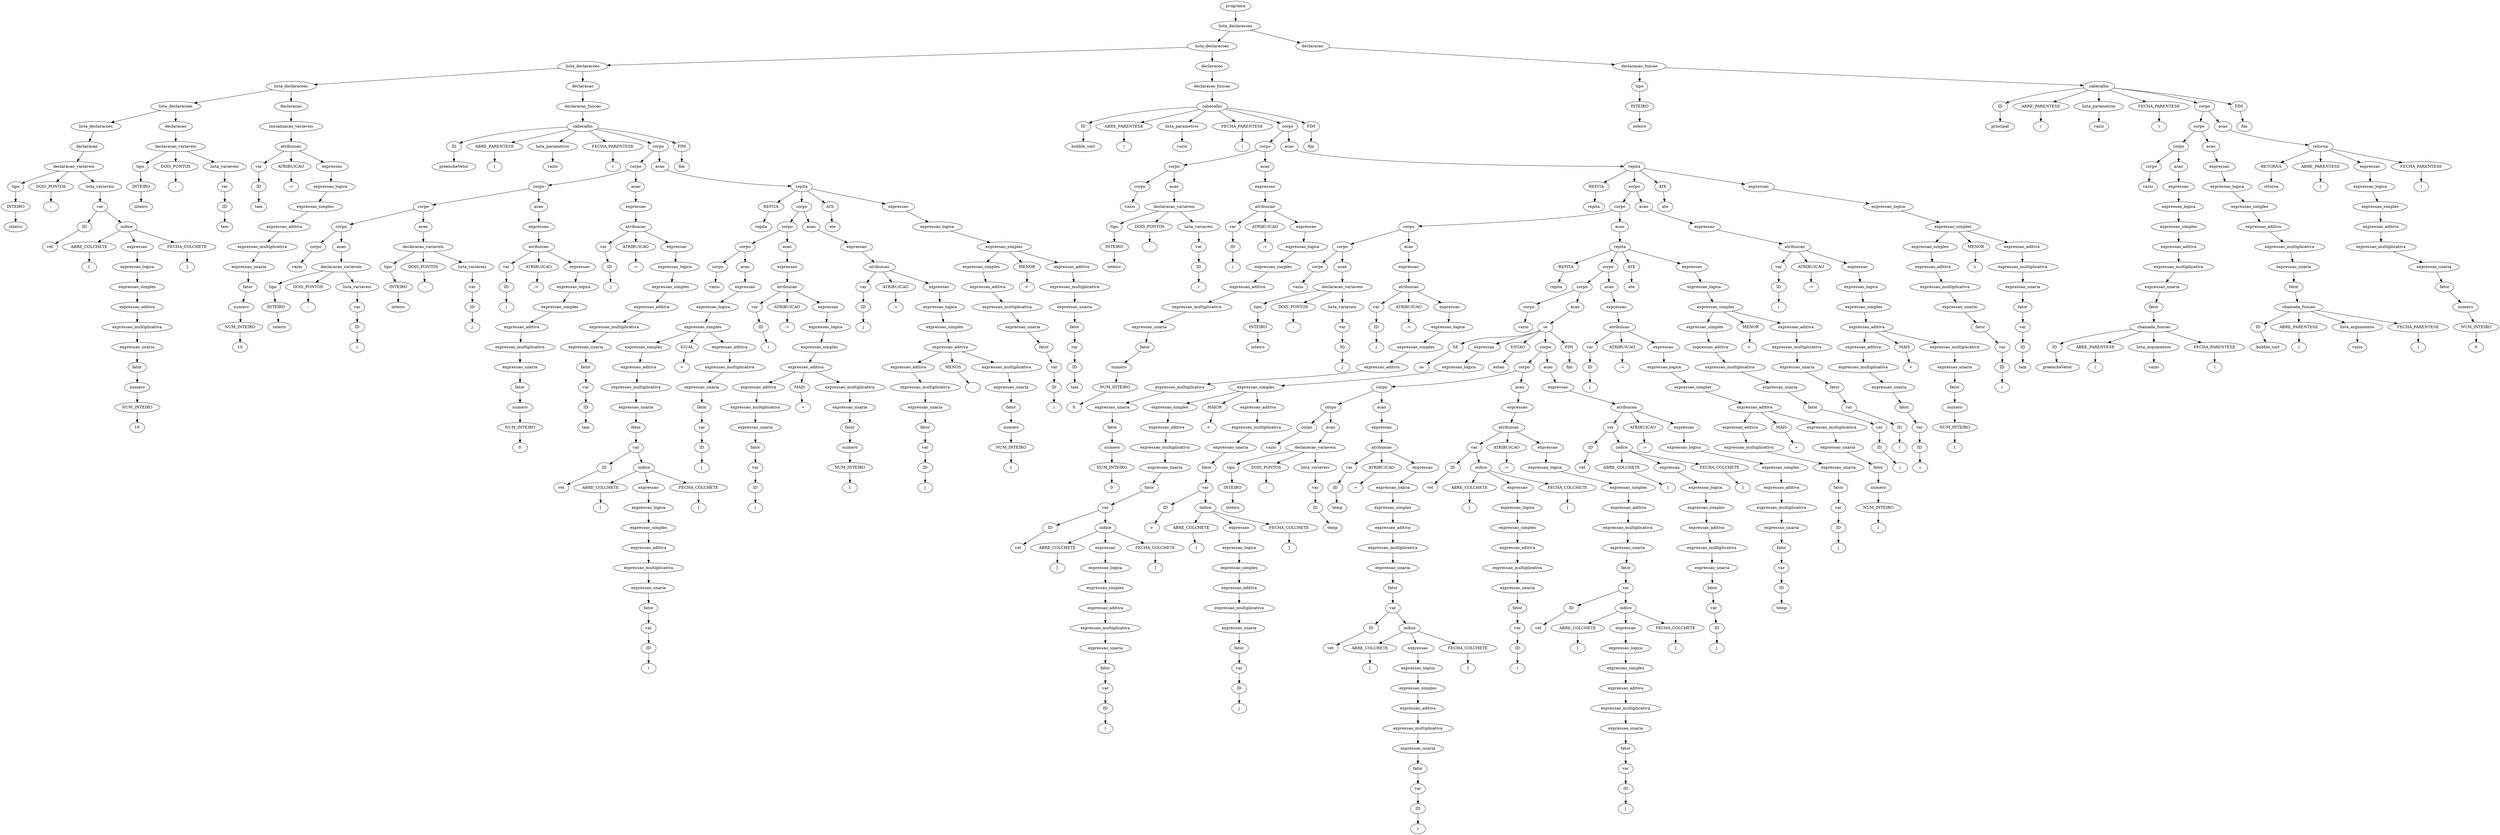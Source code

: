 digraph Tree {
    node [shape=ellipse];
	714 [label="programa"];
	714 -> 713;
	713 [label="lista_declaracoes"];
	713 -> 639;
	639 [label="lista_declaracoes"];
	639 -> 257;
	257 [label="lista_declaracoes"];
	257 -> 57;
	57 [label="lista_declaracoes"];
	57 -> 38;
	38 [label="lista_declaracoes"];
	38 -> 26;
	26 [label="lista_declaracoes"];
	26 -> 25;
	25 [label="declaracao"];
	25 -> 22;
	22 [label="declaracao_variaveis"];
	22 -> 0;
	0 [label="tipo"];
	0 -> 1;
	1 [label="INTEIRO"];
	1 -> 2;
	2 [label="inteiro"];
	22 -> 23;
	23 [label="DOIS_PONTOS"];
	23 -> 24;
	24 [label=":"];
	22 -> 21;
	21 [label="lista_variaveis"];
	21 -> 18;
	18 [label="var"];
	18 -> 19;
	19 [label="ID"];
	19 -> 20;
	20 [label="vet"];
	18 -> 13;
	13 [label="indice"];
	13 -> 16;
	16 [label="ABRE_COLCHETE"];
	16 -> 17;
	17 [label="["];
	13 -> 12;
	12 [label="expressao"];
	12 -> 11;
	11 [label="expressao_logica"];
	11 -> 10;
	10 [label="expressao_simples"];
	10 -> 9;
	9 [label="expressao_aditiva"];
	9 -> 8;
	8 [label="expressao_multiplicativa"];
	8 -> 7;
	7 [label="expressao_unaria"];
	7 -> 6;
	6 [label="fator"];
	6 -> 3;
	3 [label="numero"];
	3 -> 4;
	4 [label="NUM_INTEIRO"];
	4 -> 5;
	5 [label="10"];
	13 -> 14;
	14 [label="FECHA_COLCHETE"];
	14 -> 15;
	15 [label="]"];
	38 -> 37;
	37 [label="declaracao"];
	37 -> 34;
	34 [label="declaracao_variaveis"];
	34 -> 27;
	27 [label="tipo"];
	27 -> 28;
	28 [label="INTEIRO"];
	28 -> 29;
	29 [label="inteiro"];
	34 -> 35;
	35 [label="DOIS_PONTOS"];
	35 -> 36;
	36 [label=":"];
	34 -> 33;
	33 [label="lista_variaveis"];
	33 -> 30;
	30 [label="var"];
	30 -> 31;
	31 [label="ID"];
	31 -> 32;
	32 [label="tam"];
	57 -> 56;
	56 [label="declaracao"];
	56 -> 55;
	55 [label="inicializacao_variaveis"];
	55 -> 52;
	52 [label="atribuicao"];
	52 -> 39;
	39 [label="var"];
	39 -> 40;
	40 [label="ID"];
	40 -> 41;
	41 [label="tam"];
	52 -> 53;
	53 [label="ATRIBUICAO"];
	53 -> 54;
	54 [label=":="];
	52 -> 51;
	51 [label="expressao"];
	51 -> 50;
	50 [label="expressao_logica"];
	50 -> 49;
	49 [label="expressao_simples"];
	49 -> 48;
	48 [label="expressao_aditiva"];
	48 -> 47;
	47 [label="expressao_multiplicativa"];
	47 -> 46;
	46 [label="expressao_unaria"];
	46 -> 45;
	45 [label="fator"];
	45 -> 42;
	42 [label="numero"];
	42 -> 43;
	43 [label="NUM_INTEIRO"];
	43 -> 44;
	44 [label="10"];
	257 -> 256;
	256 [label="declaracao"];
	256 -> 255;
	255 [label="declaracao_funcao"];
	255 -> 246;
	246 [label="cabecalho"];
	246 -> 253;
	253 [label="ID"];
	253 -> 254;
	254 [label="preencheVetor"];
	246 -> 251;
	251 [label="ABRE_PARENTESE"];
	251 -> 252;
	252 [label="("];
	246 -> 59;
	59 [label="lista_parametros"];
	59 -> 58;
	58 [label="vazio"];
	246 -> 249;
	249 [label="FECHA_PARENTESE"];
	249 -> 250;
	250 [label=")"];
	246 -> 245;
	245 [label="corpo"];
	245 -> 123;
	123 [label="corpo"];
	123 -> 104;
	104 [label="corpo"];
	104 -> 85;
	85 [label="corpo"];
	85 -> 73;
	73 [label="corpo"];
	73 -> 61;
	61 [label="corpo"];
	61 -> 60;
	60 [label="vazio"];
	73 -> 72;
	72 [label="acao"];
	72 -> 69;
	69 [label="declaracao_variaveis"];
	69 -> 62;
	62 [label="tipo"];
	62 -> 63;
	63 [label="INTEIRO"];
	63 -> 64;
	64 [label="inteiro"];
	69 -> 70;
	70 [label="DOIS_PONTOS"];
	70 -> 71;
	71 [label=":"];
	69 -> 68;
	68 [label="lista_variaveis"];
	68 -> 65;
	65 [label="var"];
	65 -> 66;
	66 [label="ID"];
	66 -> 67;
	67 [label="i"];
	85 -> 84;
	84 [label="acao"];
	84 -> 81;
	81 [label="declaracao_variaveis"];
	81 -> 74;
	74 [label="tipo"];
	74 -> 75;
	75 [label="INTEIRO"];
	75 -> 76;
	76 [label="inteiro"];
	81 -> 82;
	82 [label="DOIS_PONTOS"];
	82 -> 83;
	83 [label=":"];
	81 -> 80;
	80 [label="lista_variaveis"];
	80 -> 77;
	77 [label="var"];
	77 -> 78;
	78 [label="ID"];
	78 -> 79;
	79 [label="j"];
	104 -> 103;
	103 [label="acao"];
	103 -> 102;
	102 [label="expressao"];
	102 -> 99;
	99 [label="atribuicao"];
	99 -> 86;
	86 [label="var"];
	86 -> 87;
	87 [label="ID"];
	87 -> 88;
	88 [label="i"];
	99 -> 100;
	100 [label="ATRIBUICAO"];
	100 -> 101;
	101 [label=":="];
	99 -> 98;
	98 [label="expressao"];
	98 -> 97;
	97 [label="expressao_logica"];
	97 -> 96;
	96 [label="expressao_simples"];
	96 -> 95;
	95 [label="expressao_aditiva"];
	95 -> 94;
	94 [label="expressao_multiplicativa"];
	94 -> 93;
	93 [label="expressao_unaria"];
	93 -> 92;
	92 [label="fator"];
	92 -> 89;
	89 [label="numero"];
	89 -> 90;
	90 [label="NUM_INTEIRO"];
	90 -> 91;
	91 [label="0"];
	123 -> 122;
	122 [label="acao"];
	122 -> 121;
	121 [label="expressao"];
	121 -> 118;
	118 [label="atribuicao"];
	118 -> 105;
	105 [label="var"];
	105 -> 106;
	106 [label="ID"];
	106 -> 107;
	107 [label="j"];
	118 -> 119;
	119 [label="ATRIBUICAO"];
	119 -> 120;
	120 [label=":="];
	118 -> 117;
	117 [label="expressao"];
	117 -> 116;
	116 [label="expressao_logica"];
	116 -> 115;
	115 [label="expressao_simples"];
	115 -> 114;
	114 [label="expressao_aditiva"];
	114 -> 113;
	113 [label="expressao_multiplicativa"];
	113 -> 112;
	112 [label="expressao_unaria"];
	112 -> 111;
	111 [label="fator"];
	111 -> 108;
	108 [label="var"];
	108 -> 109;
	109 [label="ID"];
	109 -> 110;
	110 [label="tam"];
	245 -> 244;
	244 [label="acao"];
	244 -> 239;
	239 [label="repita"];
	239 -> 242;
	242 [label="REPITA"];
	242 -> 243;
	243 [label="repita"];
	239 -> 218;
	218 [label="corpo"];
	218 -> 190;
	190 [label="corpo"];
	190 -> 162;
	162 [label="corpo"];
	162 -> 125;
	125 [label="corpo"];
	125 -> 124;
	124 [label="vazio"];
	162 -> 161;
	161 [label="acao"];
	161 -> 160;
	160 [label="expressao"];
	160 -> 159;
	159 [label="expressao_logica"];
	159 -> 158;
	158 [label="expressao_simples"];
	158 -> 148;
	148 [label="expressao_simples"];
	148 -> 147;
	147 [label="expressao_aditiva"];
	147 -> 146;
	146 [label="expressao_multiplicativa"];
	146 -> 145;
	145 [label="expressao_unaria"];
	145 -> 144;
	144 [label="fator"];
	144 -> 141;
	141 [label="var"];
	141 -> 142;
	142 [label="ID"];
	142 -> 143;
	143 [label="vet"];
	141 -> 136;
	136 [label="indice"];
	136 -> 139;
	139 [label="ABRE_COLCHETE"];
	139 -> 140;
	140 [label="["];
	136 -> 135;
	135 [label="expressao"];
	135 -> 134;
	134 [label="expressao_logica"];
	134 -> 133;
	133 [label="expressao_simples"];
	133 -> 132;
	132 [label="expressao_aditiva"];
	132 -> 131;
	131 [label="expressao_multiplicativa"];
	131 -> 130;
	130 [label="expressao_unaria"];
	130 -> 129;
	129 [label="fator"];
	129 -> 126;
	126 [label="var"];
	126 -> 127;
	127 [label="ID"];
	127 -> 128;
	128 [label="i"];
	136 -> 137;
	137 [label="FECHA_COLCHETE"];
	137 -> 138;
	138 [label="]"];
	158 -> 149;
	149 [label="IGUAL"];
	149 -> 150;
	150 [label="="];
	158 -> 157;
	157 [label="expressao_aditiva"];
	157 -> 156;
	156 [label="expressao_multiplicativa"];
	156 -> 155;
	155 [label="expressao_unaria"];
	155 -> 154;
	154 [label="fator"];
	154 -> 151;
	151 [label="var"];
	151 -> 152;
	152 [label="ID"];
	152 -> 153;
	153 [label="j"];
	190 -> 189;
	189 [label="acao"];
	189 -> 188;
	188 [label="expressao"];
	188 -> 185;
	185 [label="atribuicao"];
	185 -> 163;
	163 [label="var"];
	163 -> 164;
	164 [label="ID"];
	164 -> 165;
	165 [label="i"];
	185 -> 186;
	186 [label="ATRIBUICAO"];
	186 -> 187;
	187 [label=":="];
	185 -> 184;
	184 [label="expressao"];
	184 -> 183;
	183 [label="expressao_logica"];
	183 -> 182;
	182 [label="expressao_simples"];
	182 -> 181;
	181 [label="expressao_aditiva"];
	181 -> 172;
	172 [label="expressao_aditiva"];
	172 -> 171;
	171 [label="expressao_multiplicativa"];
	171 -> 170;
	170 [label="expressao_unaria"];
	170 -> 169;
	169 [label="fator"];
	169 -> 166;
	166 [label="var"];
	166 -> 167;
	167 [label="ID"];
	167 -> 168;
	168 [label="i"];
	181 -> 173;
	173 [label="MAIS"];
	173 -> 174;
	174 [label="+"];
	181 -> 180;
	180 [label="expressao_multiplicativa"];
	180 -> 179;
	179 [label="expressao_unaria"];
	179 -> 178;
	178 [label="fator"];
	178 -> 175;
	175 [label="numero"];
	175 -> 176;
	176 [label="NUM_INTEIRO"];
	176 -> 177;
	177 [label="1"];
	218 -> 217;
	217 [label="acao"];
	217 -> 216;
	216 [label="expressao"];
	216 -> 213;
	213 [label="atribuicao"];
	213 -> 191;
	191 [label="var"];
	191 -> 192;
	192 [label="ID"];
	192 -> 193;
	193 [label="j"];
	213 -> 214;
	214 [label="ATRIBUICAO"];
	214 -> 215;
	215 [label=":="];
	213 -> 212;
	212 [label="expressao"];
	212 -> 211;
	211 [label="expressao_logica"];
	211 -> 210;
	210 [label="expressao_simples"];
	210 -> 209;
	209 [label="expressao_aditiva"];
	209 -> 200;
	200 [label="expressao_aditiva"];
	200 -> 199;
	199 [label="expressao_multiplicativa"];
	199 -> 198;
	198 [label="expressao_unaria"];
	198 -> 197;
	197 [label="fator"];
	197 -> 194;
	194 [label="var"];
	194 -> 195;
	195 [label="ID"];
	195 -> 196;
	196 [label="j"];
	209 -> 201;
	201 [label="MENOS"];
	201 -> 202;
	202 [label="-"];
	209 -> 208;
	208 [label="expressao_multiplicativa"];
	208 -> 207;
	207 [label="expressao_unaria"];
	207 -> 206;
	206 [label="fator"];
	206 -> 203;
	203 [label="numero"];
	203 -> 204;
	204 [label="NUM_INTEIRO"];
	204 -> 205;
	205 [label="1"];
	239 -> 240;
	240 [label="ATE"];
	240 -> 241;
	241 [label="ate"];
	239 -> 238;
	238 [label="expressao"];
	238 -> 237;
	237 [label="expressao_logica"];
	237 -> 236;
	236 [label="expressao_simples"];
	236 -> 226;
	226 [label="expressao_simples"];
	226 -> 225;
	225 [label="expressao_aditiva"];
	225 -> 224;
	224 [label="expressao_multiplicativa"];
	224 -> 223;
	223 [label="expressao_unaria"];
	223 -> 222;
	222 [label="fator"];
	222 -> 219;
	219 [label="var"];
	219 -> 220;
	220 [label="ID"];
	220 -> 221;
	221 [label="i"];
	236 -> 227;
	227 [label="MENOR"];
	227 -> 228;
	228 [label="<"];
	236 -> 235;
	235 [label="expressao_aditiva"];
	235 -> 234;
	234 [label="expressao_multiplicativa"];
	234 -> 233;
	233 [label="expressao_unaria"];
	233 -> 232;
	232 [label="fator"];
	232 -> 229;
	229 [label="var"];
	229 -> 230;
	230 [label="ID"];
	230 -> 231;
	231 [label="tam"];
	246 -> 247;
	247 [label="FIM"];
	247 -> 248;
	248 [label="fim"];
	639 -> 638;
	638 [label="declaracao"];
	638 -> 637;
	637 [label="declaracao_funcao"];
	637 -> 628;
	628 [label="cabecalho"];
	628 -> 635;
	635 [label="ID"];
	635 -> 636;
	636 [label="bubble_sort"];
	628 -> 633;
	633 [label="ABRE_PARENTESE"];
	633 -> 634;
	634 [label="("];
	628 -> 259;
	259 [label="lista_parametros"];
	259 -> 258;
	258 [label="vazio"];
	628 -> 631;
	631 [label="FECHA_PARENTESE"];
	631 -> 632;
	632 [label=")"];
	628 -> 627;
	627 [label="corpo"];
	627 -> 292;
	292 [label="corpo"];
	292 -> 273;
	273 [label="corpo"];
	273 -> 261;
	261 [label="corpo"];
	261 -> 260;
	260 [label="vazio"];
	273 -> 272;
	272 [label="acao"];
	272 -> 269;
	269 [label="declaracao_variaveis"];
	269 -> 262;
	262 [label="tipo"];
	262 -> 263;
	263 [label="INTEIRO"];
	263 -> 264;
	264 [label="inteiro"];
	269 -> 270;
	270 [label="DOIS_PONTOS"];
	270 -> 271;
	271 [label=":"];
	269 -> 268;
	268 [label="lista_variaveis"];
	268 -> 265;
	265 [label="var"];
	265 -> 266;
	266 [label="ID"];
	266 -> 267;
	267 [label="i"];
	292 -> 291;
	291 [label="acao"];
	291 -> 290;
	290 [label="expressao"];
	290 -> 287;
	287 [label="atribuicao"];
	287 -> 274;
	274 [label="var"];
	274 -> 275;
	275 [label="ID"];
	275 -> 276;
	276 [label="i"];
	287 -> 288;
	288 [label="ATRIBUICAO"];
	288 -> 289;
	289 [label=":="];
	287 -> 286;
	286 [label="expressao"];
	286 -> 285;
	285 [label="expressao_logica"];
	285 -> 284;
	284 [label="expressao_simples"];
	284 -> 283;
	283 [label="expressao_aditiva"];
	283 -> 282;
	282 [label="expressao_multiplicativa"];
	282 -> 281;
	281 [label="expressao_unaria"];
	281 -> 280;
	280 [label="fator"];
	280 -> 277;
	277 [label="numero"];
	277 -> 278;
	278 [label="NUM_INTEIRO"];
	278 -> 279;
	279 [label="0"];
	627 -> 626;
	626 [label="acao"];
	626 -> 621;
	621 [label="repita"];
	621 -> 624;
	624 [label="REPITA"];
	624 -> 625;
	625 [label="repita"];
	621 -> 600;
	600 [label="corpo"];
	600 -> 572;
	572 [label="corpo"];
	572 -> 325;
	325 [label="corpo"];
	325 -> 306;
	306 [label="corpo"];
	306 -> 294;
	294 [label="corpo"];
	294 -> 293;
	293 [label="vazio"];
	306 -> 305;
	305 [label="acao"];
	305 -> 302;
	302 [label="declaracao_variaveis"];
	302 -> 295;
	295 [label="tipo"];
	295 -> 296;
	296 [label="INTEIRO"];
	296 -> 297;
	297 [label="inteiro"];
	302 -> 303;
	303 [label="DOIS_PONTOS"];
	303 -> 304;
	304 [label=":"];
	302 -> 301;
	301 [label="lista_variaveis"];
	301 -> 298;
	298 [label="var"];
	298 -> 299;
	299 [label="ID"];
	299 -> 300;
	300 [label="j"];
	325 -> 324;
	324 [label="acao"];
	324 -> 323;
	323 [label="expressao"];
	323 -> 320;
	320 [label="atribuicao"];
	320 -> 307;
	307 [label="var"];
	307 -> 308;
	308 [label="ID"];
	308 -> 309;
	309 [label="j"];
	320 -> 321;
	321 [label="ATRIBUICAO"];
	321 -> 322;
	322 [label=":="];
	320 -> 319;
	319 [label="expressao"];
	319 -> 318;
	318 [label="expressao_logica"];
	318 -> 317;
	317 [label="expressao_simples"];
	317 -> 316;
	316 [label="expressao_aditiva"];
	316 -> 315;
	315 [label="expressao_multiplicativa"];
	315 -> 314;
	314 [label="expressao_unaria"];
	314 -> 313;
	313 [label="fator"];
	313 -> 310;
	310 [label="numero"];
	310 -> 311;
	311 [label="NUM_INTEIRO"];
	311 -> 312;
	312 [label="0"];
	572 -> 571;
	571 [label="acao"];
	571 -> 566;
	566 [label="repita"];
	566 -> 569;
	569 [label="REPITA"];
	569 -> 570;
	570 [label="repita"];
	566 -> 545;
	545 [label="corpo"];
	545 -> 517;
	517 [label="corpo"];
	517 -> 327;
	327 [label="corpo"];
	327 -> 326;
	326 [label="vazio"];
	517 -> 516;
	516 [label="acao"];
	516 -> 509;
	509 [label="se"];
	509 -> 514;
	514 [label="SE"];
	514 -> 515;
	515 [label="se"];
	509 -> 377;
	377 [label="expressao"];
	377 -> 376;
	376 [label="expressao_logica"];
	376 -> 375;
	375 [label="expressao_simples"];
	375 -> 350;
	350 [label="expressao_simples"];
	350 -> 349;
	349 [label="expressao_aditiva"];
	349 -> 348;
	348 [label="expressao_multiplicativa"];
	348 -> 347;
	347 [label="expressao_unaria"];
	347 -> 346;
	346 [label="fator"];
	346 -> 343;
	343 [label="var"];
	343 -> 344;
	344 [label="ID"];
	344 -> 345;
	345 [label="vet"];
	343 -> 338;
	338 [label="indice"];
	338 -> 341;
	341 [label="ABRE_COLCHETE"];
	341 -> 342;
	342 [label="["];
	338 -> 337;
	337 [label="expressao"];
	337 -> 336;
	336 [label="expressao_logica"];
	336 -> 335;
	335 [label="expressao_simples"];
	335 -> 334;
	334 [label="expressao_aditiva"];
	334 -> 333;
	333 [label="expressao_multiplicativa"];
	333 -> 332;
	332 [label="expressao_unaria"];
	332 -> 331;
	331 [label="fator"];
	331 -> 328;
	328 [label="var"];
	328 -> 329;
	329 [label="ID"];
	329 -> 330;
	330 [label="i"];
	338 -> 339;
	339 [label="FECHA_COLCHETE"];
	339 -> 340;
	340 [label="]"];
	375 -> 351;
	351 [label="MAIOR"];
	351 -> 352;
	352 [label=">"];
	375 -> 374;
	374 [label="expressao_aditiva"];
	374 -> 373;
	373 [label="expressao_multiplicativa"];
	373 -> 372;
	372 [label="expressao_unaria"];
	372 -> 371;
	371 [label="fator"];
	371 -> 368;
	368 [label="var"];
	368 -> 369;
	369 [label="ID"];
	369 -> 370;
	370 [label="v"];
	368 -> 363;
	363 [label="indice"];
	363 -> 366;
	366 [label="ABRE_COLCHETE"];
	366 -> 367;
	367 [label="["];
	363 -> 362;
	362 [label="expressao"];
	362 -> 361;
	361 [label="expressao_logica"];
	361 -> 360;
	360 [label="expressao_simples"];
	360 -> 359;
	359 [label="expressao_aditiva"];
	359 -> 358;
	358 [label="expressao_multiplicativa"];
	358 -> 357;
	357 [label="expressao_unaria"];
	357 -> 356;
	356 [label="fator"];
	356 -> 353;
	353 [label="var"];
	353 -> 354;
	354 [label="ID"];
	354 -> 355;
	355 [label="j"];
	363 -> 364;
	364 [label="FECHA_COLCHETE"];
	364 -> 365;
	365 [label="]"];
	509 -> 512;
	512 [label="ENTAO"];
	512 -> 513;
	513 [label="entao"];
	509 -> 508;
	508 [label="corpo"];
	508 -> 474;
	474 [label="corpo"];
	474 -> 425;
	425 [label="corpo"];
	425 -> 391;
	391 [label="corpo"];
	391 -> 379;
	379 [label="corpo"];
	379 -> 378;
	378 [label="vazio"];
	391 -> 390;
	390 [label="acao"];
	390 -> 387;
	387 [label="declaracao_variaveis"];
	387 -> 380;
	380 [label="tipo"];
	380 -> 381;
	381 [label="INTEIRO"];
	381 -> 382;
	382 [label="inteiro"];
	387 -> 388;
	388 [label="DOIS_PONTOS"];
	388 -> 389;
	389 [label=":"];
	387 -> 386;
	386 [label="lista_variaveis"];
	386 -> 383;
	383 [label="var"];
	383 -> 384;
	384 [label="ID"];
	384 -> 385;
	385 [label="temp"];
	425 -> 424;
	424 [label="acao"];
	424 -> 423;
	423 [label="expressao"];
	423 -> 420;
	420 [label="atribuicao"];
	420 -> 392;
	392 [label="var"];
	392 -> 393;
	393 [label="ID"];
	393 -> 394;
	394 [label="temp"];
	420 -> 421;
	421 [label="ATRIBUICAO"];
	421 -> 422;
	422 [label=":="];
	420 -> 419;
	419 [label="expressao"];
	419 -> 418;
	418 [label="expressao_logica"];
	418 -> 417;
	417 [label="expressao_simples"];
	417 -> 416;
	416 [label="expressao_aditiva"];
	416 -> 415;
	415 [label="expressao_multiplicativa"];
	415 -> 414;
	414 [label="expressao_unaria"];
	414 -> 413;
	413 [label="fator"];
	413 -> 410;
	410 [label="var"];
	410 -> 411;
	411 [label="ID"];
	411 -> 412;
	412 [label="vet"];
	410 -> 405;
	405 [label="indice"];
	405 -> 408;
	408 [label="ABRE_COLCHETE"];
	408 -> 409;
	409 [label="["];
	405 -> 404;
	404 [label="expressao"];
	404 -> 403;
	403 [label="expressao_logica"];
	403 -> 402;
	402 [label="expressao_simples"];
	402 -> 401;
	401 [label="expressao_aditiva"];
	401 -> 400;
	400 [label="expressao_multiplicativa"];
	400 -> 399;
	399 [label="expressao_unaria"];
	399 -> 398;
	398 [label="fator"];
	398 -> 395;
	395 [label="var"];
	395 -> 396;
	396 [label="ID"];
	396 -> 397;
	397 [label="i"];
	405 -> 406;
	406 [label="FECHA_COLCHETE"];
	406 -> 407;
	407 [label="]"];
	474 -> 473;
	473 [label="acao"];
	473 -> 472;
	472 [label="expressao"];
	472 -> 469;
	469 [label="atribuicao"];
	469 -> 441;
	441 [label="var"];
	441 -> 442;
	442 [label="ID"];
	442 -> 443;
	443 [label="vet"];
	441 -> 436;
	436 [label="indice"];
	436 -> 439;
	439 [label="ABRE_COLCHETE"];
	439 -> 440;
	440 [label="["];
	436 -> 435;
	435 [label="expressao"];
	435 -> 434;
	434 [label="expressao_logica"];
	434 -> 433;
	433 [label="expressao_simples"];
	433 -> 432;
	432 [label="expressao_aditiva"];
	432 -> 431;
	431 [label="expressao_multiplicativa"];
	431 -> 430;
	430 [label="expressao_unaria"];
	430 -> 429;
	429 [label="fator"];
	429 -> 426;
	426 [label="var"];
	426 -> 427;
	427 [label="ID"];
	427 -> 428;
	428 [label="i"];
	436 -> 437;
	437 [label="FECHA_COLCHETE"];
	437 -> 438;
	438 [label="]"];
	469 -> 470;
	470 [label="ATRIBUICAO"];
	470 -> 471;
	471 [label=":="];
	469 -> 468;
	468 [label="expressao"];
	468 -> 467;
	467 [label="expressao_logica"];
	467 -> 466;
	466 [label="expressao_simples"];
	466 -> 465;
	465 [label="expressao_aditiva"];
	465 -> 464;
	464 [label="expressao_multiplicativa"];
	464 -> 463;
	463 [label="expressao_unaria"];
	463 -> 462;
	462 [label="fator"];
	462 -> 459;
	459 [label="var"];
	459 -> 460;
	460 [label="ID"];
	460 -> 461;
	461 [label="vet"];
	459 -> 454;
	454 [label="indice"];
	454 -> 457;
	457 [label="ABRE_COLCHETE"];
	457 -> 458;
	458 [label="["];
	454 -> 453;
	453 [label="expressao"];
	453 -> 452;
	452 [label="expressao_logica"];
	452 -> 451;
	451 [label="expressao_simples"];
	451 -> 450;
	450 [label="expressao_aditiva"];
	450 -> 449;
	449 [label="expressao_multiplicativa"];
	449 -> 448;
	448 [label="expressao_unaria"];
	448 -> 447;
	447 [label="fator"];
	447 -> 444;
	444 [label="var"];
	444 -> 445;
	445 [label="ID"];
	445 -> 446;
	446 [label="j"];
	454 -> 455;
	455 [label="FECHA_COLCHETE"];
	455 -> 456;
	456 [label="]"];
	508 -> 507;
	507 [label="acao"];
	507 -> 506;
	506 [label="expressao"];
	506 -> 503;
	503 [label="atribuicao"];
	503 -> 490;
	490 [label="var"];
	490 -> 491;
	491 [label="ID"];
	491 -> 492;
	492 [label="vet"];
	490 -> 485;
	485 [label="indice"];
	485 -> 488;
	488 [label="ABRE_COLCHETE"];
	488 -> 489;
	489 [label="["];
	485 -> 484;
	484 [label="expressao"];
	484 -> 483;
	483 [label="expressao_logica"];
	483 -> 482;
	482 [label="expressao_simples"];
	482 -> 481;
	481 [label="expressao_aditiva"];
	481 -> 480;
	480 [label="expressao_multiplicativa"];
	480 -> 479;
	479 [label="expressao_unaria"];
	479 -> 478;
	478 [label="fator"];
	478 -> 475;
	475 [label="var"];
	475 -> 476;
	476 [label="ID"];
	476 -> 477;
	477 [label="j"];
	485 -> 486;
	486 [label="FECHA_COLCHETE"];
	486 -> 487;
	487 [label="]"];
	503 -> 504;
	504 [label="ATRIBUICAO"];
	504 -> 505;
	505 [label=":="];
	503 -> 502;
	502 [label="expressao"];
	502 -> 501;
	501 [label="expressao_logica"];
	501 -> 500;
	500 [label="expressao_simples"];
	500 -> 499;
	499 [label="expressao_aditiva"];
	499 -> 498;
	498 [label="expressao_multiplicativa"];
	498 -> 497;
	497 [label="expressao_unaria"];
	497 -> 496;
	496 [label="fator"];
	496 -> 493;
	493 [label="var"];
	493 -> 494;
	494 [label="ID"];
	494 -> 495;
	495 [label="temp"];
	509 -> 510;
	510 [label="FIM"];
	510 -> 511;
	511 [label="fim"];
	545 -> 544;
	544 [label="acao"];
	544 -> 543;
	543 [label="expressao"];
	543 -> 540;
	540 [label="atribuicao"];
	540 -> 518;
	518 [label="var"];
	518 -> 519;
	519 [label="ID"];
	519 -> 520;
	520 [label="j"];
	540 -> 541;
	541 [label="ATRIBUICAO"];
	541 -> 542;
	542 [label=":="];
	540 -> 539;
	539 [label="expressao"];
	539 -> 538;
	538 [label="expressao_logica"];
	538 -> 537;
	537 [label="expressao_simples"];
	537 -> 536;
	536 [label="expressao_aditiva"];
	536 -> 527;
	527 [label="expressao_aditiva"];
	527 -> 526;
	526 [label="expressao_multiplicativa"];
	526 -> 525;
	525 [label="expressao_unaria"];
	525 -> 524;
	524 [label="fator"];
	524 -> 521;
	521 [label="var"];
	521 -> 522;
	522 [label="ID"];
	522 -> 523;
	523 [label="j"];
	536 -> 528;
	528 [label="MAIS"];
	528 -> 529;
	529 [label="+"];
	536 -> 535;
	535 [label="expressao_multiplicativa"];
	535 -> 534;
	534 [label="expressao_unaria"];
	534 -> 533;
	533 [label="fator"];
	533 -> 530;
	530 [label="numero"];
	530 -> 531;
	531 [label="NUM_INTEIRO"];
	531 -> 532;
	532 [label="1"];
	566 -> 567;
	567 [label="ATE"];
	567 -> 568;
	568 [label="ate"];
	566 -> 565;
	565 [label="expressao"];
	565 -> 564;
	564 [label="expressao_logica"];
	564 -> 563;
	563 [label="expressao_simples"];
	563 -> 553;
	553 [label="expressao_simples"];
	553 -> 552;
	552 [label="expressao_aditiva"];
	552 -> 551;
	551 [label="expressao_multiplicativa"];
	551 -> 550;
	550 [label="expressao_unaria"];
	550 -> 549;
	549 [label="fator"];
	549 -> 546;
	546 [label="var"];
	546 -> 547;
	547 [label="ID"];
	547 -> 548;
	548 [label="j"];
	563 -> 554;
	554 [label="MENOR"];
	554 -> 555;
	555 [label="<"];
	563 -> 562;
	562 [label="expressao_aditiva"];
	562 -> 561;
	561 [label="expressao_multiplicativa"];
	561 -> 560;
	560 [label="expressao_unaria"];
	560 -> 559;
	559 [label="fator"];
	559 -> 556;
	556 [label="var"];
	556 -> 557;
	557 [label="ID"];
	557 -> 558;
	558 [label="i"];
	600 -> 599;
	599 [label="acao"];
	599 -> 598;
	598 [label="expressao"];
	598 -> 595;
	595 [label="atribuicao"];
	595 -> 573;
	573 [label="var"];
	573 -> 574;
	574 [label="ID"];
	574 -> 575;
	575 [label="i"];
	595 -> 596;
	596 [label="ATRIBUICAO"];
	596 -> 597;
	597 [label=":="];
	595 -> 594;
	594 [label="expressao"];
	594 -> 593;
	593 [label="expressao_logica"];
	593 -> 592;
	592 [label="expressao_simples"];
	592 -> 591;
	591 [label="expressao_aditiva"];
	591 -> 582;
	582 [label="expressao_aditiva"];
	582 -> 581;
	581 [label="expressao_multiplicativa"];
	581 -> 580;
	580 [label="expressao_unaria"];
	580 -> 579;
	579 [label="fator"];
	579 -> 576;
	576 [label="var"];
	576 -> 577;
	577 [label="ID"];
	577 -> 578;
	578 [label="i"];
	591 -> 583;
	583 [label="MAIS"];
	583 -> 584;
	584 [label="+"];
	591 -> 590;
	590 [label="expressao_multiplicativa"];
	590 -> 589;
	589 [label="expressao_unaria"];
	589 -> 588;
	588 [label="fator"];
	588 -> 585;
	585 [label="numero"];
	585 -> 586;
	586 [label="NUM_INTEIRO"];
	586 -> 587;
	587 [label="1"];
	621 -> 622;
	622 [label="ATE"];
	622 -> 623;
	623 [label="ate"];
	621 -> 620;
	620 [label="expressao"];
	620 -> 619;
	619 [label="expressao_logica"];
	619 -> 618;
	618 [label="expressao_simples"];
	618 -> 608;
	608 [label="expressao_simples"];
	608 -> 607;
	607 [label="expressao_aditiva"];
	607 -> 606;
	606 [label="expressao_multiplicativa"];
	606 -> 605;
	605 [label="expressao_unaria"];
	605 -> 604;
	604 [label="fator"];
	604 -> 601;
	601 [label="var"];
	601 -> 602;
	602 [label="ID"];
	602 -> 603;
	603 [label="i"];
	618 -> 609;
	609 [label="MENOR"];
	609 -> 610;
	610 [label="<"];
	618 -> 617;
	617 [label="expressao_aditiva"];
	617 -> 616;
	616 [label="expressao_multiplicativa"];
	616 -> 615;
	615 [label="expressao_unaria"];
	615 -> 614;
	614 [label="fator"];
	614 -> 611;
	611 [label="var"];
	611 -> 612;
	612 [label="ID"];
	612 -> 613;
	613 [label="tam"];
	628 -> 629;
	629 [label="FIM"];
	629 -> 630;
	630 [label="fim"];
	713 -> 712;
	712 [label="declaracao"];
	712 -> 711;
	711 [label="declaracao_funcao"];
	711 -> 640;
	640 [label="tipo"];
	640 -> 641;
	641 [label="INTEIRO"];
	641 -> 642;
	642 [label="inteiro"];
	711 -> 702;
	702 [label="cabecalho"];
	702 -> 709;
	709 [label="ID"];
	709 -> 710;
	710 [label="principal"];
	702 -> 707;
	707 [label="ABRE_PARENTESE"];
	707 -> 708;
	708 [label="("];
	702 -> 644;
	644 [label="lista_parametros"];
	644 -> 643;
	643 [label="vazio"];
	702 -> 705;
	705 [label="FECHA_PARENTESE"];
	705 -> 706;
	706 [label=")"];
	702 -> 701;
	701 [label="corpo"];
	701 -> 682;
	682 [label="corpo"];
	682 -> 664;
	664 [label="corpo"];
	664 -> 646;
	646 [label="corpo"];
	646 -> 645;
	645 [label="vazio"];
	664 -> 663;
	663 [label="acao"];
	663 -> 662;
	662 [label="expressao"];
	662 -> 661;
	661 [label="expressao_logica"];
	661 -> 660;
	660 [label="expressao_simples"];
	660 -> 659;
	659 [label="expressao_aditiva"];
	659 -> 658;
	658 [label="expressao_multiplicativa"];
	658 -> 657;
	657 [label="expressao_unaria"];
	657 -> 656;
	656 [label="fator"];
	656 -> 649;
	649 [label="chamada_funcao"];
	649 -> 654;
	654 [label="ID"];
	654 -> 655;
	655 [label="preencheVetor"];
	649 -> 652;
	652 [label="ABRE_PARENTESE"];
	652 -> 653;
	653 [label="("];
	649 -> 648;
	648 [label="lista_argumentos"];
	648 -> 647;
	647 [label="vazio"];
	649 -> 650;
	650 [label="FECHA_PARENTESE"];
	650 -> 651;
	651 [label=")"];
	682 -> 681;
	681 [label="acao"];
	681 -> 680;
	680 [label="expressao"];
	680 -> 679;
	679 [label="expressao_logica"];
	679 -> 678;
	678 [label="expressao_simples"];
	678 -> 677;
	677 [label="expressao_aditiva"];
	677 -> 676;
	676 [label="expressao_multiplicativa"];
	676 -> 675;
	675 [label="expressao_unaria"];
	675 -> 674;
	674 [label="fator"];
	674 -> 667;
	667 [label="chamada_funcao"];
	667 -> 672;
	672 [label="ID"];
	672 -> 673;
	673 [label="bubble_sort"];
	667 -> 670;
	670 [label="ABRE_PARENTESE"];
	670 -> 671;
	671 [label="("];
	667 -> 666;
	666 [label="lista_argumentos"];
	666 -> 665;
	665 [label="vazio"];
	667 -> 668;
	668 [label="FECHA_PARENTESE"];
	668 -> 669;
	669 [label=")"];
	701 -> 700;
	700 [label="acao"];
	700 -> 693;
	693 [label="retorna"];
	693 -> 698;
	698 [label="RETORNA"];
	698 -> 699;
	699 [label="retorna"];
	693 -> 696;
	696 [label="ABRE_PARENTESE"];
	696 -> 697;
	697 [label="("];
	693 -> 692;
	692 [label="expressao"];
	692 -> 691;
	691 [label="expressao_logica"];
	691 -> 690;
	690 [label="expressao_simples"];
	690 -> 689;
	689 [label="expressao_aditiva"];
	689 -> 688;
	688 [label="expressao_multiplicativa"];
	688 -> 687;
	687 [label="expressao_unaria"];
	687 -> 686;
	686 [label="fator"];
	686 -> 683;
	683 [label="numero"];
	683 -> 684;
	684 [label="NUM_INTEIRO"];
	684 -> 685;
	685 [label="0"];
	693 -> 694;
	694 [label="FECHA_PARENTESE"];
	694 -> 695;
	695 [label=")"];
	702 -> 703;
	703 [label="FIM"];
	703 -> 704;
	704 [label="fim"];
}
